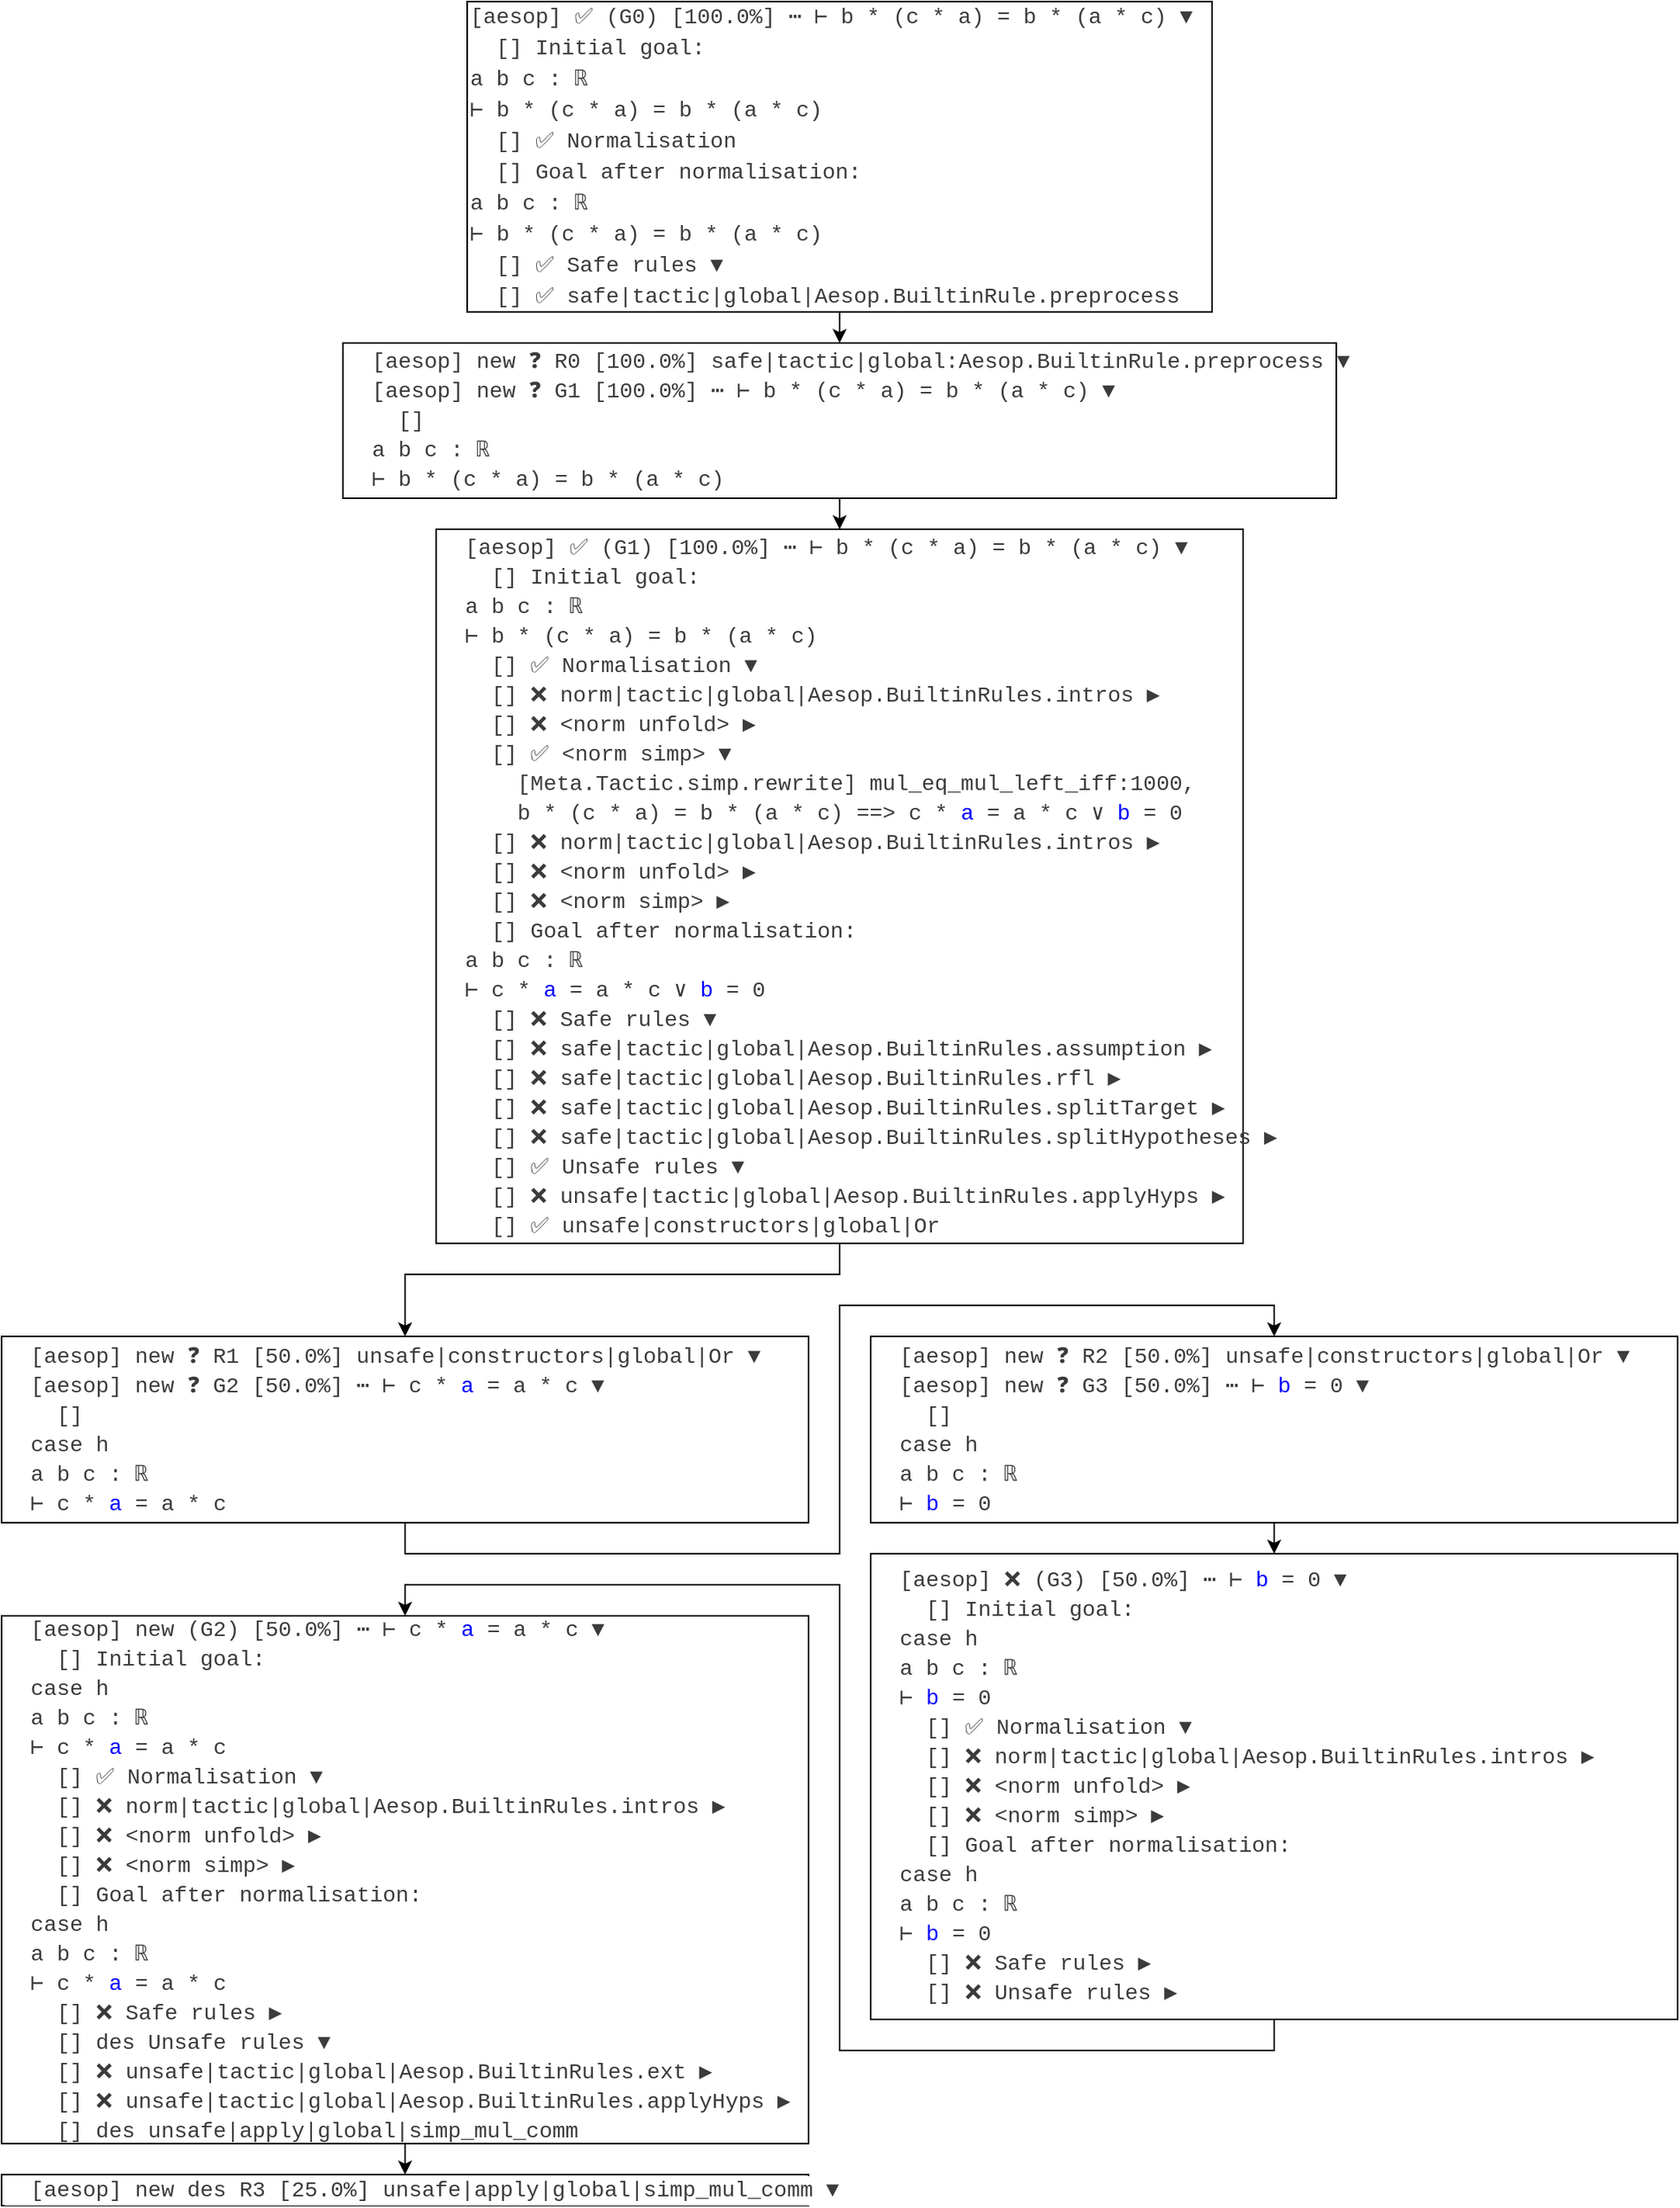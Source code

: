 <mxfile version="24.7.14">
  <diagram name="第 1 页" id="5925XXeC-vzFXoOeuUtz">
    <mxGraphModel dx="2234" dy="904" grid="1" gridSize="10" guides="1" tooltips="1" connect="1" arrows="1" fold="1" page="0" pageScale="1" pageWidth="827" pageHeight="1169" math="0" shadow="0">
      <root>
        <mxCell id="0" />
        <mxCell id="1" parent="0" />
        <mxCell id="PVhwvFCMjaON6rtG5Q-Z-4" style="edgeStyle=orthogonalEdgeStyle;rounded=0;orthogonalLoop=1;jettySize=auto;html=1;exitX=0.5;exitY=1;exitDx=0;exitDy=0;entryX=0.5;entryY=0;entryDx=0;entryDy=0;align=left;" parent="1" source="PVhwvFCMjaON6rtG5Q-Z-1" target="PVhwvFCMjaON6rtG5Q-Z-2" edge="1">
          <mxGeometry relative="1" as="geometry" />
        </mxCell>
        <mxCell id="PVhwvFCMjaON6rtG5Q-Z-1" value="&lt;div class=&quot;pointer&quot; style=&quot;box-sizing: border-box;&quot;&gt;&lt;div class=&quot;trace-line&quot; style=&quot;box-sizing: border-box;&quot;&gt;&lt;div class=&quot;pointer&quot; style=&quot;box-sizing: border-box;&quot;&gt;&lt;div class=&quot;trace-line&quot; style=&quot;box-sizing: border-box;&quot;&gt;&lt;div style=&quot;line-height: 19px;&quot;&gt;&lt;font face=&quot;Consolas, 黑体, Courier New, monospace, Consolas, Courier New, monospace&quot; color=&quot;#3b3b3b&quot;&gt;&lt;span style=&quot;font-size: 14px; white-space: pre;&quot;&gt;[aesop] ✅️ (G0) [100.0%] ⋯ ⊢ b * (c * a) = b * (a * c) ▼&lt;br/&gt;  [] Initial goal:&lt;br/&gt;a b c : ℝ&lt;br/&gt;⊢ b * (c * a) = b * (a * c)&lt;br/&gt;  [] ✅️ Normalisation &lt;br/&gt;  [] Goal after normalisation:&lt;br/&gt;a b c : ℝ&lt;br/&gt;⊢ b * (c * a) = b * (a * c)&lt;br/&gt;  [] ✅️ Safe rules ▼&lt;br/&gt;  [] ✅️ safe|tactic|global|Aesop.BuiltinRule.preprocess &lt;/span&gt;&lt;/font&gt;&lt;br&gt;&lt;/div&gt;&lt;/div&gt;&lt;/div&gt;&lt;/div&gt;&lt;/div&gt;" style="rounded=0;whiteSpace=wrap;html=1;align=left;" parent="1" vertex="1">
          <mxGeometry x="-380" y="100" width="480" height="200" as="geometry" />
        </mxCell>
        <mxCell id="uhmgeas5rbrTf0mL0Isk-2" style="edgeStyle=orthogonalEdgeStyle;rounded=0;orthogonalLoop=1;jettySize=auto;html=1;entryX=0.5;entryY=0;entryDx=0;entryDy=0;" edge="1" parent="1" source="PVhwvFCMjaON6rtG5Q-Z-2" target="PVhwvFCMjaON6rtG5Q-Z-6">
          <mxGeometry relative="1" as="geometry" />
        </mxCell>
        <mxCell id="PVhwvFCMjaON6rtG5Q-Z-2" value="&lt;div style=&quot;color: rgb(59, 59, 59); font-family: Consolas, 黑体, &amp;quot;Courier New&amp;quot;, monospace, Consolas, &amp;quot;Courier New&amp;quot;, monospace; font-size: 14px; line-height: 19px; white-space: pre;&quot;&gt;&amp;nbsp; [aesop] new ❓️ R0 [100.0%] safe|tactic|global:Aesop.BuiltinRule.preprocess ▼&lt;/div&gt;&lt;div style=&quot;color: rgb(59, 59, 59); font-family: Consolas, 黑体, &amp;quot;Courier New&amp;quot;, monospace, Consolas, &amp;quot;Courier New&amp;quot;, monospace; font-size: 14px; line-height: 19px; white-space: pre;&quot;&gt;&lt;div&gt;&amp;nbsp; [aesop] new ❓️ G1 [100.0%] ⋯ ⊢ b * (c * a) = b * (a * c) ▼&lt;/div&gt;&lt;div&gt;&amp;nbsp; &amp;nbsp; []&lt;/div&gt;&lt;div&gt;&amp;nbsp; a&amp;nbsp;b&amp;nbsp;c&amp;nbsp;:&amp;nbsp;ℝ&lt;/div&gt;&lt;div&gt;&amp;nbsp; ⊢ b * (c * a) = b * (a * c)&lt;/div&gt;&lt;/div&gt;" style="rounded=0;html=1;align=left;whiteSpace=wrap;" parent="1" vertex="1">
          <mxGeometry x="-460" y="320" width="640" height="100" as="geometry" />
        </mxCell>
        <mxCell id="PVhwvFCMjaON6rtG5Q-Z-33" style="edgeStyle=orthogonalEdgeStyle;rounded=0;orthogonalLoop=1;jettySize=auto;html=1;exitX=0.5;exitY=1;exitDx=0;exitDy=0;entryX=0.5;entryY=0;entryDx=0;entryDy=0;" parent="1" source="PVhwvFCMjaON6rtG5Q-Z-6" target="PVhwvFCMjaON6rtG5Q-Z-14" edge="1">
          <mxGeometry relative="1" as="geometry">
            <Array as="points">
              <mxPoint x="-140" y="920" />
              <mxPoint x="-420" y="920" />
            </Array>
            <mxPoint x="-420" y="960" as="targetPoint" />
          </mxGeometry>
        </mxCell>
        <mxCell id="PVhwvFCMjaON6rtG5Q-Z-6" value="&lt;div class=&quot;pointer&quot; style=&quot;box-sizing: border-box; color: rgb(59, 59, 59); font-family: Consolas, 黑体, &amp;quot;Courier New&amp;quot;, monospace; font-size: 14px; white-space-collapse: preserve;&quot;&gt;&lt;div class=&quot;trace-line&quot; style=&quot;box-sizing: border-box;&quot;&gt;&lt;div style=&quot;font-family: Consolas, 黑体, &amp;quot;Courier New&amp;quot;, monospace, Consolas, &amp;quot;Courier New&amp;quot;, monospace; line-height: 19px; text-wrap: nowrap;&quot;&gt;&lt;div&gt;&amp;nbsp; [aesop] ✅ (G1) [100.0%] ⋯ ⊢ b * (c * a) = b * (a * c) ▼&lt;/div&gt;&lt;div&gt;&amp;nbsp; &amp;nbsp; [] Initial goal:&lt;/div&gt;&lt;div&gt;&amp;nbsp; a&amp;nbsp;b&amp;nbsp;c&amp;nbsp;:&amp;nbsp;ℝ&lt;/div&gt;&lt;div&gt;&amp;nbsp; ⊢ b * (c * a) = b * (a * c)&lt;/div&gt;&lt;div&gt;&amp;nbsp; &amp;nbsp; [] ✅ Normalisation ▼&lt;/div&gt;&lt;div&gt;&amp;nbsp; &amp;nbsp; [] ❌ norm|tactic|global|Aesop.BuiltinRules.intros ▶&lt;/div&gt;&lt;div&gt;&amp;nbsp; &amp;nbsp; [] ❌ &amp;lt;norm unfold&amp;gt; ▶&lt;/div&gt;&lt;div&gt;&lt;div style=&quot;line-height: 19px;&quot;&gt;&lt;div&gt;  &amp;nbsp; [] ✅ &amp;lt;norm simp&amp;gt; ▼&lt;/div&gt;&lt;div&gt;  &amp;nbsp;   [Meta.Tactic.simp.rewrite] mul_eq_mul_left_iff:1000, &lt;/div&gt;&lt;div&gt;      b * (c * a) = b * (a * c) ==&amp;gt; c * &lt;span style=&quot;color: #0000ff;&quot;&gt;a&lt;/span&gt; = a * c ∨ &lt;span style=&quot;color: #0000ff;&quot;&gt;b&lt;/span&gt; = 0 &lt;/div&gt;&lt;/div&gt;&lt;/div&gt;&lt;div&gt;&amp;nbsp; &amp;nbsp; [] ❌ norm|tactic|global|Aesop.BuiltinRules.intros ▶&lt;/div&gt;&lt;div&gt;&amp;nbsp; &amp;nbsp; [] ❌ &amp;lt;norm unfold&amp;gt; ▶&lt;/div&gt;&lt;div&gt;&amp;nbsp; &amp;nbsp; [] ❌ &amp;lt;norm simp&amp;gt; ▶&lt;/div&gt;&lt;div&gt;&amp;nbsp; &amp;nbsp; [] Goal after normalisation:&lt;/div&gt;&lt;div&gt;&amp;nbsp; a&amp;nbsp;b&amp;nbsp;c&amp;nbsp;:&amp;nbsp;ℝ&lt;/div&gt;&lt;div&gt;&amp;nbsp; ⊢ c * &lt;span style=&quot;color: #0000ff;&quot;&gt;a&lt;/span&gt; = a * c ∨ &lt;span style=&quot;color: #0000ff;&quot;&gt;b&lt;/span&gt; = 0&lt;/div&gt;&lt;div&gt;&amp;nbsp; &amp;nbsp; [] ❌ Safe rules ▼&lt;/div&gt;&lt;div&gt;&amp;nbsp; &amp;nbsp; [] ❌ safe|tactic|global|Aesop.BuiltinRules.assumption ▶&lt;/div&gt;&lt;div&gt;&amp;nbsp; &amp;nbsp; [] ❌ safe|tactic|global|Aesop.BuiltinRules.rfl ▶&lt;/div&gt;&lt;div&gt;&amp;nbsp; &amp;nbsp; [] ❌ safe|tactic|global|Aesop.BuiltinRules.splitTarget ▶&lt;/div&gt;&lt;div&gt;&amp;nbsp; &amp;nbsp; [] ❌ safe|tactic|global|Aesop.BuiltinRules.splitHypotheses ▶&lt;/div&gt;&lt;div&gt;&amp;nbsp; &amp;nbsp; [] ✅ Unsafe rules ▼&lt;/div&gt;&lt;div&gt;&amp;nbsp; &amp;nbsp; [] ❌ unsafe|tactic|global|Aesop.BuiltinRules.applyHyps ▶&lt;/div&gt;&lt;div&gt;&amp;nbsp; &amp;nbsp; [] ✅ unsafe|constructors|global|Or&lt;/div&gt;&lt;/div&gt;&lt;/div&gt;&lt;/div&gt;" style="whiteSpace=wrap;html=1;rounded=0;align=left;" parent="1" vertex="1">
          <mxGeometry x="-400" y="440" width="520" height="460" as="geometry" />
        </mxCell>
        <mxCell id="PVhwvFCMjaON6rtG5Q-Z-35" style="edgeStyle=orthogonalEdgeStyle;rounded=0;orthogonalLoop=1;jettySize=auto;html=1;exitX=0.5;exitY=1;exitDx=0;exitDy=0;entryX=0.5;entryY=0;entryDx=0;entryDy=0;" parent="1" source="PVhwvFCMjaON6rtG5Q-Z-14" target="PVhwvFCMjaON6rtG5Q-Z-19" edge="1">
          <mxGeometry relative="1" as="geometry">
            <mxPoint x="140" y="940" as="targetPoint" />
          </mxGeometry>
        </mxCell>
        <mxCell id="PVhwvFCMjaON6rtG5Q-Z-14" value="&lt;div style=&quot;color: rgb(59, 59, 59); font-family: Consolas, 黑体, &amp;quot;Courier New&amp;quot;, monospace, Consolas, &amp;quot;Courier New&amp;quot;, monospace; font-size: 14px; line-height: 19px; white-space: pre;&quot;&gt;&lt;div&gt;&amp;nbsp; [aesop] new ❓️ R1 [50.0%] unsafe|constructors|global|Or ▼&lt;br&gt;&lt;/div&gt;&lt;div&gt;&amp;nbsp; [aesop] new ❓️ G2 [50.0%] ⋯ ⊢ c * &lt;span style=&quot;color: #0000ff;&quot;&gt;a&lt;/span&gt; = a * c ▼&lt;/div&gt;&lt;div&gt;&amp;nbsp; &amp;nbsp; []&lt;/div&gt;&lt;div&gt;&amp;nbsp; case h&lt;/div&gt;&lt;div&gt;&amp;nbsp; a&amp;nbsp;b&amp;nbsp;c&amp;nbsp;:&amp;nbsp;ℝ&lt;/div&gt;&lt;div&gt;&amp;nbsp; ⊢ c * &lt;span style=&quot;color: #0000ff;&quot;&gt;a&lt;/span&gt; = a * c&lt;/div&gt;&lt;/div&gt;" style="whiteSpace=wrap;html=1;rounded=0;align=left;" parent="1" vertex="1">
          <mxGeometry x="-680" y="960" width="520" height="120" as="geometry" />
        </mxCell>
        <mxCell id="PVhwvFCMjaON6rtG5Q-Z-36" style="edgeStyle=orthogonalEdgeStyle;rounded=0;orthogonalLoop=1;jettySize=auto;html=1;exitX=0.5;exitY=1;exitDx=0;exitDy=0;" parent="1" source="PVhwvFCMjaON6rtG5Q-Z-19" target="PVhwvFCMjaON6rtG5Q-Z-25" edge="1">
          <mxGeometry relative="1" as="geometry" />
        </mxCell>
        <mxCell id="PVhwvFCMjaON6rtG5Q-Z-19" value="&lt;div style=&quot;color: rgb(59, 59, 59); font-family: Consolas, 黑体, &amp;quot;Courier New&amp;quot;, monospace, Consolas, &amp;quot;Courier New&amp;quot;, monospace; font-size: 14px; line-height: 19px; white-space: pre;&quot;&gt;&lt;div&gt;&amp;nbsp; [aesop] new ❓️ R2 [50.0%] unsafe|constructors|global|Or ▼&lt;br&gt;&lt;/div&gt;&lt;div&gt;&amp;nbsp; [aesop] new ❓️ G3 [50.0%] ⋯ ⊢ &lt;span style=&quot;color: #0000ff;&quot;&gt;b&lt;/span&gt; = 0 ▼&lt;/div&gt;&lt;div&gt;&amp;nbsp; &amp;nbsp; []&lt;/div&gt;&lt;div&gt;&amp;nbsp; case h&lt;/div&gt;&lt;div&gt;&amp;nbsp; a&amp;nbsp;b&amp;nbsp;c&amp;nbsp;:&amp;nbsp;ℝ&lt;/div&gt;&lt;div&gt;&amp;nbsp; ⊢ &lt;span style=&quot;color: #0000ff;&quot;&gt;b&lt;/span&gt; = 0&lt;/div&gt;&lt;/div&gt;" style="whiteSpace=wrap;html=1;align=left;rounded=0;" parent="1" vertex="1">
          <mxGeometry x="-120" y="960" width="520" height="120" as="geometry" />
        </mxCell>
        <mxCell id="PVhwvFCMjaON6rtG5Q-Z-37" style="edgeStyle=orthogonalEdgeStyle;rounded=0;orthogonalLoop=1;jettySize=auto;html=1;exitX=0.5;exitY=1;exitDx=0;exitDy=0;entryX=0.5;entryY=0;entryDx=0;entryDy=0;" parent="1" source="PVhwvFCMjaON6rtG5Q-Z-25" target="PVhwvFCMjaON6rtG5Q-Z-28" edge="1">
          <mxGeometry relative="1" as="geometry" />
        </mxCell>
        <mxCell id="PVhwvFCMjaON6rtG5Q-Z-25" value="&lt;div style=&quot;color: rgb(59, 59, 59); font-family: Consolas, 黑体, &amp;quot;Courier New&amp;quot;, monospace, Consolas, &amp;quot;Courier New&amp;quot;, monospace; font-size: 14px; line-height: 19px; white-space: pre;&quot;&gt;&lt;div&gt;&amp;nbsp; [aesop] ❌ (G3) [50.0%] ⋯ ⊢ &lt;span style=&quot;color: #0000ff;&quot;&gt;b&lt;/span&gt; = 0 ▼&lt;/div&gt;&lt;div&gt;&amp;nbsp; &amp;nbsp; [] Initial goal:&lt;/div&gt;&lt;div&gt;&amp;nbsp; case h&lt;/div&gt;&lt;div&gt;&amp;nbsp; a&amp;nbsp;b&amp;nbsp;c&amp;nbsp;:&amp;nbsp;ℝ&lt;/div&gt;&lt;div&gt;&amp;nbsp; ⊢ &lt;span style=&quot;color: #0000ff;&quot;&gt;b&lt;/span&gt; = 0&lt;/div&gt;&lt;div&gt;&amp;nbsp; &amp;nbsp; [] ✅ Normalisation ▼&lt;/div&gt;&lt;div&gt;&amp;nbsp; &amp;nbsp; [] ❌ norm|tactic|global|Aesop.BuiltinRules.intros ▶&lt;/div&gt;&lt;div&gt;&amp;nbsp; &amp;nbsp; [] ❌ &amp;lt;norm unfold&amp;gt; ▶&lt;/div&gt;&lt;div&gt;&amp;nbsp; &amp;nbsp; [] ❌ &amp;lt;norm simp&amp;gt; ▶&lt;/div&gt;&lt;div&gt;&amp;nbsp; &amp;nbsp; [] Goal after normalisation:&lt;/div&gt;&lt;div&gt;&amp;nbsp; case h&lt;/div&gt;&lt;div&gt;&amp;nbsp; a&amp;nbsp;b&amp;nbsp;c&amp;nbsp;:&amp;nbsp;ℝ&lt;/div&gt;&lt;div&gt;&amp;nbsp; ⊢ &lt;span style=&quot;color: #0000ff;&quot;&gt;b&lt;/span&gt; = 0&lt;/div&gt;&lt;div&gt;&amp;nbsp; &amp;nbsp; [] ❌ Safe rules &lt;span style=&quot;background-color: initial;&quot;&gt;▶&lt;/span&gt;&lt;/div&gt;&lt;div&gt;&amp;nbsp; &amp;nbsp; [] ❌ Unsafe rules &lt;span style=&quot;background-color: initial;&quot;&gt;▶&lt;br&gt;&lt;/span&gt;&lt;/div&gt;&lt;/div&gt;" style="whiteSpace=wrap;html=1;align=left;rounded=0;" parent="1" vertex="1">
          <mxGeometry x="-120" y="1100" width="520" height="300" as="geometry" />
        </mxCell>
        <mxCell id="PVhwvFCMjaON6rtG5Q-Z-31" value="" style="edgeStyle=orthogonalEdgeStyle;rounded=0;orthogonalLoop=1;jettySize=auto;html=1;" parent="1" source="PVhwvFCMjaON6rtG5Q-Z-28" target="PVhwvFCMjaON6rtG5Q-Z-30" edge="1">
          <mxGeometry relative="1" as="geometry" />
        </mxCell>
        <mxCell id="PVhwvFCMjaON6rtG5Q-Z-28" value="&lt;div style=&quot;color: rgb(59, 59, 59); font-family: Consolas, 黑体, &amp;quot;Courier New&amp;quot;, monospace, Consolas, &amp;quot;Courier New&amp;quot;, monospace; font-size: 14px; line-height: 19px; white-space: pre;&quot;&gt;&lt;div&gt;&amp;nbsp; [aesop] new (G2) [50.0%] ⋯ ⊢ c * &lt;span style=&quot;color: #0000ff;&quot;&gt;a&lt;/span&gt; = a * c ▼&lt;/div&gt;&lt;div&gt;&amp;nbsp; &amp;nbsp; [] Initial goal:&lt;/div&gt;&lt;div&gt;&amp;nbsp; case h&lt;/div&gt;&lt;div&gt;&amp;nbsp; a&amp;nbsp;b&amp;nbsp;c&amp;nbsp;:&amp;nbsp;ℝ&lt;/div&gt;&lt;div&gt;&amp;nbsp; ⊢ c * &lt;span style=&quot;color: #0000ff;&quot;&gt;a&lt;/span&gt; = a * c&lt;/div&gt;&lt;div&gt;&amp;nbsp; &amp;nbsp; [] ✅ Normalisation ▼&lt;/div&gt;&lt;div&gt;&amp;nbsp; &amp;nbsp; [] ❌ norm|tactic|global|Aesop.BuiltinRules.intros ▶&lt;/div&gt;&lt;div&gt;&amp;nbsp; &amp;nbsp; [] ❌ &amp;lt;norm unfold&amp;gt; ▶&lt;/div&gt;&lt;div&gt;&amp;nbsp; &amp;nbsp; [] ❌ &amp;lt;norm simp&amp;gt; ▶&lt;/div&gt;&lt;div&gt;&amp;nbsp; &amp;nbsp; [] Goal after normalisation:&lt;/div&gt;&lt;div&gt;&amp;nbsp; case h&lt;/div&gt;&lt;div&gt;&amp;nbsp; a&amp;nbsp;b&amp;nbsp;c&amp;nbsp;:&amp;nbsp;ℝ&lt;/div&gt;&lt;div&gt;&amp;nbsp; ⊢ c * &lt;span style=&quot;color: #0000ff;&quot;&gt;a&lt;/span&gt; = a * c&lt;/div&gt;&amp;nbsp; &amp;nbsp; [] ❌ Safe rules &lt;span style=&quot;background-color: initial;&quot;&gt;▶&lt;/span&gt;&lt;div&gt;&amp;nbsp; &amp;nbsp; [] des Unsafe rules ▼&lt;/div&gt;&lt;div&gt;&amp;nbsp; &amp;nbsp; [] ❌ unsafe|tactic|global|Aesop.BuiltinRules.ext ▶&lt;/div&gt;&lt;div&gt;&amp;nbsp; &amp;nbsp; [] ❌ unsafe|tactic|global|Aesop.BuiltinRules.applyHyps ▶&lt;/div&gt;&lt;div&gt;&amp;nbsp; &amp;nbsp; [] des unsafe|apply|global|simp_mul_comm&lt;/div&gt;&lt;/div&gt;" style="whiteSpace=wrap;html=1;align=left;rounded=0;" parent="1" vertex="1">
          <mxGeometry x="-680" y="1140" width="520" height="340" as="geometry" />
        </mxCell>
        <mxCell id="PVhwvFCMjaON6rtG5Q-Z-30" value="&lt;div style=&quot;color: #3b3b3b;background-color: #ffffff;font-family: Consolas, &#39;黑体&#39;, &#39;Courier New&#39;, monospace, Consolas, &#39;Courier New&#39;, monospace;font-weight: normal;font-size: 14px;line-height: 19px;white-space: pre;&quot;&gt;&lt;div&gt;&lt;span style=&quot;color: #3b3b3b;&quot;&gt;&amp;nbsp; [aesop] new des R3 [25.0%] unsafe|apply|global|simp_mul_comm ▼&lt;/span&gt;&lt;/div&gt;&lt;/div&gt;" style="whiteSpace=wrap;html=1;align=left;rounded=0;" parent="1" vertex="1">
          <mxGeometry x="-680" y="1500" width="520" height="20" as="geometry" />
        </mxCell>
      </root>
    </mxGraphModel>
  </diagram>
</mxfile>
